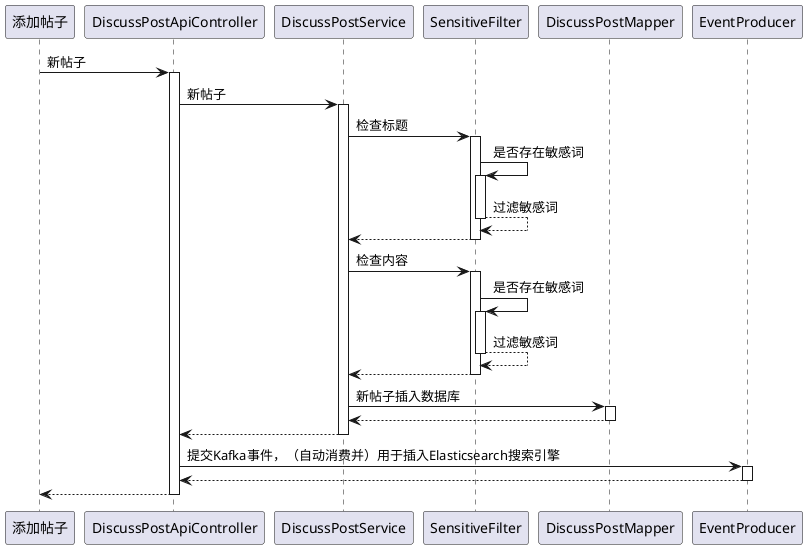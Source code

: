 @startuml
participant 添加帖子
添加帖子 -> DiscussPostApiController : 新帖子
activate DiscussPostApiController
DiscussPostApiController -> DiscussPostService : 新帖子
activate DiscussPostService
DiscussPostService -> SensitiveFilter : 检查标题
activate SensitiveFilter
SensitiveFilter -> SensitiveFilter : 是否存在敏感词
activate SensitiveFilter
SensitiveFilter --> SensitiveFilter : 过滤敏感词
deactivate SensitiveFilter
SensitiveFilter --> DiscussPostService
deactivate SensitiveFilter
DiscussPostService -> SensitiveFilter : 检查内容
activate SensitiveFilter
SensitiveFilter -> SensitiveFilter : 是否存在敏感词
activate SensitiveFilter
SensitiveFilter --> SensitiveFilter : 过滤敏感词
deactivate SensitiveFilter
SensitiveFilter --> DiscussPostService
deactivate SensitiveFilter
DiscussPostService -> DiscussPostMapper : 新帖子插入数据库
activate DiscussPostMapper
DiscussPostMapper --> DiscussPostService
deactivate DiscussPostMapper
DiscussPostService --> DiscussPostApiController
deactivate DiscussPostService
DiscussPostApiController -> EventProducer : 提交Kafka事件，（自动消费并）用于插入Elasticsearch搜索引擎
activate EventProducer
EventProducer --> DiscussPostApiController
deactivate EventProducer
return
@enduml
